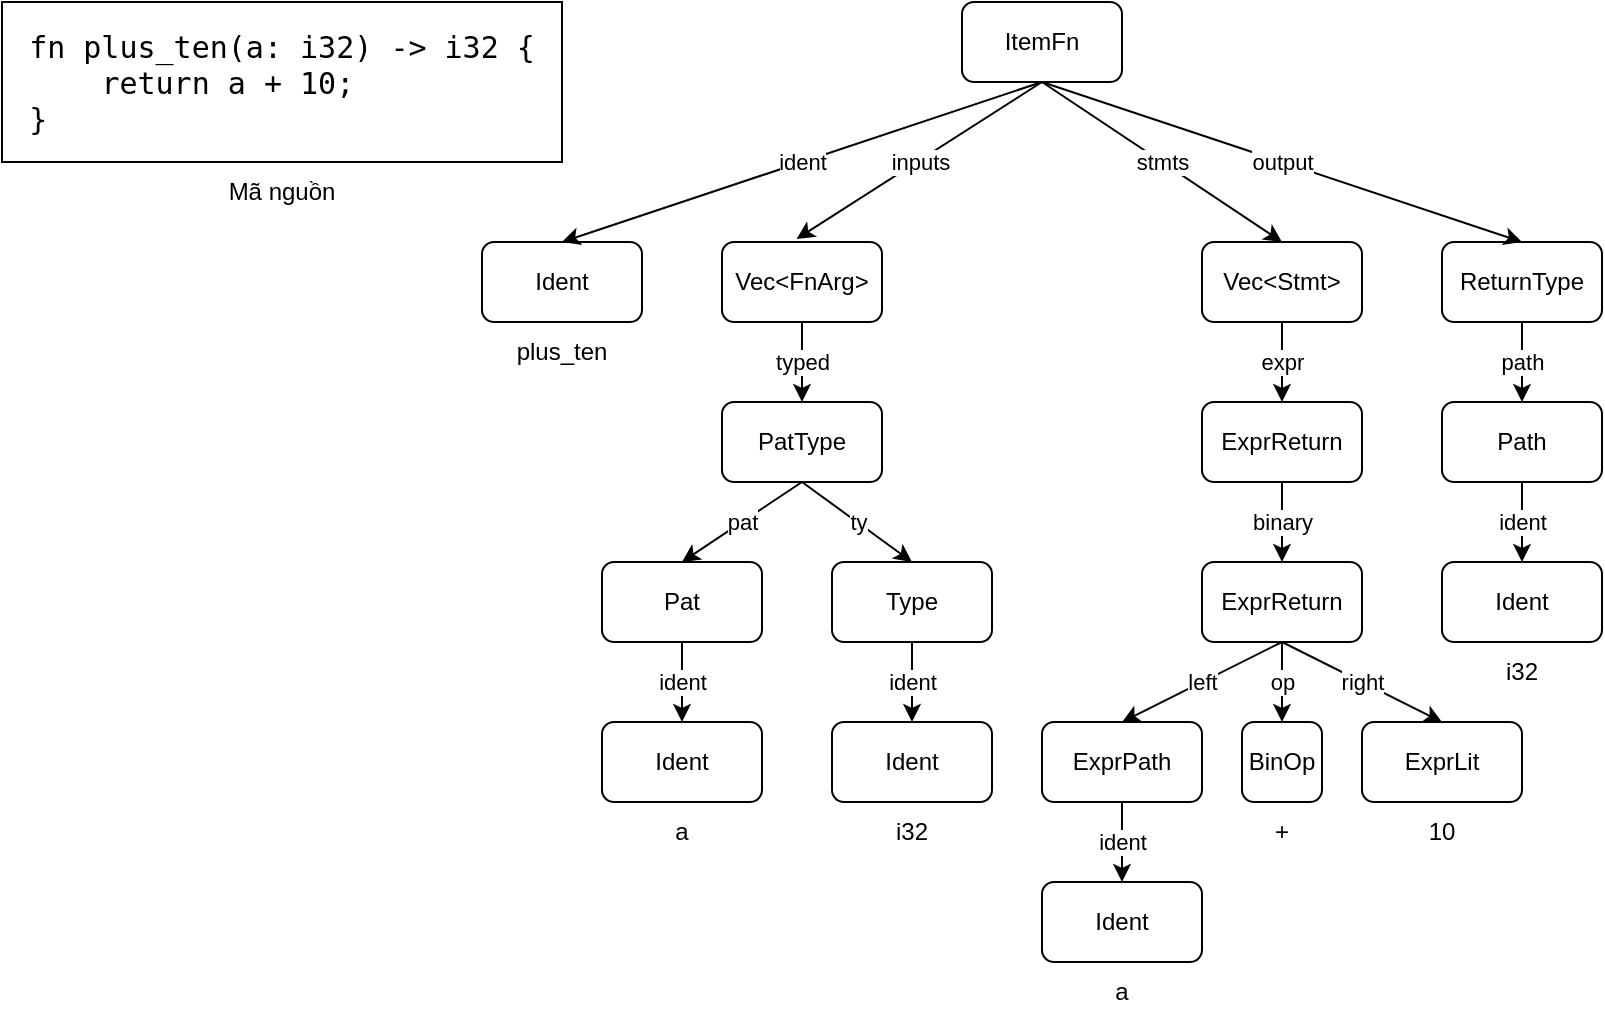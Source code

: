 <mxfile version="24.8.6">
  <diagram id="UqtiB_08HVFXYnvLfDx0" name="Page-1">
    <mxGraphModel dx="1426" dy="1014" grid="1" gridSize="10" guides="1" tooltips="1" connect="1" arrows="1" fold="1" page="1" pageScale="1" pageWidth="850" pageHeight="1100" math="0" shadow="0">
      <root>
        <mxCell id="0" />
        <mxCell id="1" parent="0" />
        <mxCell id="TMhiChGDHzvXsEVeWyzY-2" value="&lt;span style=&quot;&quot;&gt;Mã nguồn&lt;/span&gt;" style="text;strokeColor=none;align=center;fillColor=none;html=1;verticalAlign=middle;whiteSpace=wrap;rounded=0;fontStyle=0" parent="1" vertex="1">
          <mxGeometry x="150" y="240" width="60" height="30" as="geometry" />
        </mxCell>
        <mxCell id="TMhiChGDHzvXsEVeWyzY-9" value="ItemFn" style="rounded=1;whiteSpace=wrap;html=1;" parent="1" vertex="1">
          <mxGeometry x="520" y="160" width="80" height="40" as="geometry" />
        </mxCell>
        <mxCell id="TMhiChGDHzvXsEVeWyzY-10" value="Ident" style="rounded=1;whiteSpace=wrap;html=1;" parent="1" vertex="1">
          <mxGeometry x="280" y="280" width="80" height="40" as="geometry" />
        </mxCell>
        <mxCell id="TMhiChGDHzvXsEVeWyzY-14" value="Vec&amp;lt;FnArg&amp;gt;" style="rounded=1;whiteSpace=wrap;html=1;" parent="1" vertex="1">
          <mxGeometry x="400" y="280" width="80" height="40" as="geometry" />
        </mxCell>
        <mxCell id="TMhiChGDHzvXsEVeWyzY-18" value="ReturnType" style="rounded=1;whiteSpace=wrap;html=1;" parent="1" vertex="1">
          <mxGeometry x="760" y="280" width="80" height="40" as="geometry" />
        </mxCell>
        <mxCell id="TMhiChGDHzvXsEVeWyzY-22" value="Vec&amp;lt;Stmt&amp;gt;" style="rounded=1;whiteSpace=wrap;html=1;" parent="1" vertex="1">
          <mxGeometry x="640" y="280" width="80" height="40" as="geometry" />
        </mxCell>
        <mxCell id="TMhiChGDHzvXsEVeWyzY-34" value="" style="endArrow=classic;html=1;rounded=0;entryX=0.5;entryY=0;entryDx=0;entryDy=0;exitX=0.5;exitY=1;exitDx=0;exitDy=0;" parent="1" source="TMhiChGDHzvXsEVeWyzY-9" target="TMhiChGDHzvXsEVeWyzY-10" edge="1">
          <mxGeometry relative="1" as="geometry">
            <mxPoint x="370" y="390" as="sourcePoint" />
            <mxPoint x="470" y="390" as="targetPoint" />
          </mxGeometry>
        </mxCell>
        <mxCell id="TMhiChGDHzvXsEVeWyzY-35" value="ident" style="edgeLabel;resizable=0;html=1;;align=center;verticalAlign=middle;" parent="TMhiChGDHzvXsEVeWyzY-34" connectable="0" vertex="1">
          <mxGeometry relative="1" as="geometry" />
        </mxCell>
        <mxCell id="TMhiChGDHzvXsEVeWyzY-37" value="" style="endArrow=classic;html=1;rounded=0;entryX=0.5;entryY=0;entryDx=0;entryDy=0;exitX=0.5;exitY=1;exitDx=0;exitDy=0;" parent="1" source="TMhiChGDHzvXsEVeWyzY-9" target="TMhiChGDHzvXsEVeWyzY-18" edge="1">
          <mxGeometry relative="1" as="geometry">
            <mxPoint x="440" y="240" as="sourcePoint" />
            <mxPoint x="540" y="240" as="targetPoint" />
          </mxGeometry>
        </mxCell>
        <mxCell id="TMhiChGDHzvXsEVeWyzY-38" value="output" style="edgeLabel;resizable=0;html=1;;align=center;verticalAlign=middle;" parent="TMhiChGDHzvXsEVeWyzY-37" connectable="0" vertex="1">
          <mxGeometry relative="1" as="geometry" />
        </mxCell>
        <mxCell id="TMhiChGDHzvXsEVeWyzY-41" value="" style="endArrow=classic;html=1;rounded=0;entryX=0.466;entryY=-0.037;entryDx=0;entryDy=0;entryPerimeter=0;exitX=0.5;exitY=1;exitDx=0;exitDy=0;" parent="1" source="TMhiChGDHzvXsEVeWyzY-9" target="TMhiChGDHzvXsEVeWyzY-14" edge="1">
          <mxGeometry relative="1" as="geometry">
            <mxPoint x="440" y="240" as="sourcePoint" />
            <mxPoint x="540" y="240" as="targetPoint" />
          </mxGeometry>
        </mxCell>
        <mxCell id="TMhiChGDHzvXsEVeWyzY-42" value="inputs" style="edgeLabel;resizable=0;html=1;;align=center;verticalAlign=middle;" parent="TMhiChGDHzvXsEVeWyzY-41" connectable="0" vertex="1">
          <mxGeometry relative="1" as="geometry" />
        </mxCell>
        <mxCell id="TMhiChGDHzvXsEVeWyzY-43" value="" style="endArrow=classic;html=1;rounded=0;entryX=0.5;entryY=0;entryDx=0;entryDy=0;exitX=0.5;exitY=1;exitDx=0;exitDy=0;" parent="1" source="TMhiChGDHzvXsEVeWyzY-9" target="TMhiChGDHzvXsEVeWyzY-22" edge="1">
          <mxGeometry relative="1" as="geometry">
            <mxPoint x="440" y="240" as="sourcePoint" />
            <mxPoint x="540" y="240" as="targetPoint" />
          </mxGeometry>
        </mxCell>
        <mxCell id="TMhiChGDHzvXsEVeWyzY-44" value="stmts" style="edgeLabel;resizable=0;html=1;;align=center;verticalAlign=middle;" parent="TMhiChGDHzvXsEVeWyzY-43" connectable="0" vertex="1">
          <mxGeometry relative="1" as="geometry" />
        </mxCell>
        <mxCell id="TMhiChGDHzvXsEVeWyzY-45" value="Path" style="rounded=1;whiteSpace=wrap;html=1;" parent="1" vertex="1">
          <mxGeometry x="760" y="360" width="80" height="40" as="geometry" />
        </mxCell>
        <mxCell id="TMhiChGDHzvXsEVeWyzY-46" value="Ident" style="rounded=1;whiteSpace=wrap;html=1;" parent="1" vertex="1">
          <mxGeometry x="760" y="440" width="80" height="40" as="geometry" />
        </mxCell>
        <mxCell id="TMhiChGDHzvXsEVeWyzY-47" value="" style="endArrow=classic;html=1;rounded=0;entryX=0.5;entryY=0;entryDx=0;entryDy=0;exitX=0.5;exitY=1;exitDx=0;exitDy=0;" parent="1" source="TMhiChGDHzvXsEVeWyzY-18" target="TMhiChGDHzvXsEVeWyzY-45" edge="1">
          <mxGeometry relative="1" as="geometry">
            <mxPoint x="610" y="250" as="sourcePoint" />
            <mxPoint x="810" y="290" as="targetPoint" />
          </mxGeometry>
        </mxCell>
        <mxCell id="TMhiChGDHzvXsEVeWyzY-48" value="path" style="edgeLabel;resizable=0;html=1;;align=center;verticalAlign=middle;" parent="TMhiChGDHzvXsEVeWyzY-47" connectable="0" vertex="1">
          <mxGeometry relative="1" as="geometry" />
        </mxCell>
        <mxCell id="TMhiChGDHzvXsEVeWyzY-50" value="" style="endArrow=classic;html=1;rounded=0;entryX=0.5;entryY=0;entryDx=0;entryDy=0;exitX=0.5;exitY=1;exitDx=0;exitDy=0;" parent="1" source="TMhiChGDHzvXsEVeWyzY-45" target="TMhiChGDHzvXsEVeWyzY-46" edge="1">
          <mxGeometry relative="1" as="geometry">
            <mxPoint x="810" y="330" as="sourcePoint" />
            <mxPoint x="810" y="370" as="targetPoint" />
          </mxGeometry>
        </mxCell>
        <mxCell id="TMhiChGDHzvXsEVeWyzY-51" value="ident" style="edgeLabel;resizable=0;html=1;;align=center;verticalAlign=middle;" parent="TMhiChGDHzvXsEVeWyzY-50" connectable="0" vertex="1">
          <mxGeometry relative="1" as="geometry" />
        </mxCell>
        <mxCell id="TMhiChGDHzvXsEVeWyzY-52" value="PatType" style="rounded=1;whiteSpace=wrap;html=1;" parent="1" vertex="1">
          <mxGeometry x="400" y="360" width="80" height="40" as="geometry" />
        </mxCell>
        <mxCell id="TMhiChGDHzvXsEVeWyzY-53" value="" style="endArrow=classic;html=1;rounded=0;entryX=0.5;entryY=0;entryDx=0;entryDy=0;exitX=0.5;exitY=1;exitDx=0;exitDy=0;" parent="1" source="TMhiChGDHzvXsEVeWyzY-14" target="TMhiChGDHzvXsEVeWyzY-52" edge="1">
          <mxGeometry relative="1" as="geometry">
            <mxPoint x="525" y="210" as="sourcePoint" />
            <mxPoint x="442" y="289" as="targetPoint" />
          </mxGeometry>
        </mxCell>
        <mxCell id="TMhiChGDHzvXsEVeWyzY-54" value="typed" style="edgeLabel;resizable=0;html=1;;align=center;verticalAlign=middle;" parent="TMhiChGDHzvXsEVeWyzY-53" connectable="0" vertex="1">
          <mxGeometry relative="1" as="geometry" />
        </mxCell>
        <mxCell id="TMhiChGDHzvXsEVeWyzY-55" value="Pat" style="rounded=1;whiteSpace=wrap;html=1;" parent="1" vertex="1">
          <mxGeometry x="340" y="440" width="80" height="40" as="geometry" />
        </mxCell>
        <mxCell id="TMhiChGDHzvXsEVeWyzY-56" value="Type" style="rounded=1;whiteSpace=wrap;html=1;" parent="1" vertex="1">
          <mxGeometry x="455" y="440" width="80" height="40" as="geometry" />
        </mxCell>
        <mxCell id="TMhiChGDHzvXsEVeWyzY-57" value="Ident" style="rounded=1;whiteSpace=wrap;html=1;" parent="1" vertex="1">
          <mxGeometry x="340" y="520" width="80" height="40" as="geometry" />
        </mxCell>
        <mxCell id="TMhiChGDHzvXsEVeWyzY-58" value="" style="endArrow=classic;html=1;rounded=0;entryX=0.5;entryY=0;entryDx=0;entryDy=0;exitX=0.5;exitY=1;exitDx=0;exitDy=0;" parent="1" source="TMhiChGDHzvXsEVeWyzY-55" target="TMhiChGDHzvXsEVeWyzY-57" edge="1">
          <mxGeometry relative="1" as="geometry">
            <mxPoint x="380" y="510" as="sourcePoint" />
            <mxPoint x="390" y="480" as="targetPoint" />
          </mxGeometry>
        </mxCell>
        <mxCell id="TMhiChGDHzvXsEVeWyzY-59" value="ident" style="edgeLabel;resizable=0;html=1;;align=center;verticalAlign=middle;" parent="TMhiChGDHzvXsEVeWyzY-58" connectable="0" vertex="1">
          <mxGeometry relative="1" as="geometry" />
        </mxCell>
        <mxCell id="TMhiChGDHzvXsEVeWyzY-60" value="Ident" style="rounded=1;whiteSpace=wrap;html=1;" parent="1" vertex="1">
          <mxGeometry x="455" y="520" width="80" height="40" as="geometry" />
        </mxCell>
        <mxCell id="TMhiChGDHzvXsEVeWyzY-61" value="" style="endArrow=classic;html=1;rounded=0;entryX=0.5;entryY=0;entryDx=0;entryDy=0;exitX=0.5;exitY=1;exitDx=0;exitDy=0;" parent="1" source="TMhiChGDHzvXsEVeWyzY-56" target="TMhiChGDHzvXsEVeWyzY-60" edge="1">
          <mxGeometry relative="1" as="geometry">
            <mxPoint x="495" y="500" as="sourcePoint" />
            <mxPoint x="505" y="470" as="targetPoint" />
          </mxGeometry>
        </mxCell>
        <mxCell id="TMhiChGDHzvXsEVeWyzY-62" value="ident" style="edgeLabel;resizable=0;html=1;;align=center;verticalAlign=middle;" parent="TMhiChGDHzvXsEVeWyzY-61" connectable="0" vertex="1">
          <mxGeometry relative="1" as="geometry" />
        </mxCell>
        <mxCell id="TMhiChGDHzvXsEVeWyzY-64" value="" style="endArrow=classic;html=1;rounded=0;entryX=0.5;entryY=0;entryDx=0;entryDy=0;exitX=0.5;exitY=1;exitDx=0;exitDy=0;" parent="1" source="TMhiChGDHzvXsEVeWyzY-52" target="TMhiChGDHzvXsEVeWyzY-55" edge="1">
          <mxGeometry relative="1" as="geometry">
            <mxPoint x="365" y="490" as="sourcePoint" />
            <mxPoint x="365" y="530" as="targetPoint" />
          </mxGeometry>
        </mxCell>
        <mxCell id="TMhiChGDHzvXsEVeWyzY-65" value="pat" style="edgeLabel;resizable=0;html=1;;align=center;verticalAlign=middle;" parent="TMhiChGDHzvXsEVeWyzY-64" connectable="0" vertex="1">
          <mxGeometry relative="1" as="geometry" />
        </mxCell>
        <mxCell id="TMhiChGDHzvXsEVeWyzY-66" value="" style="endArrow=classic;html=1;rounded=0;entryX=0.5;entryY=0;entryDx=0;entryDy=0;exitX=0.5;exitY=1;exitDx=0;exitDy=0;" parent="1" source="TMhiChGDHzvXsEVeWyzY-52" target="TMhiChGDHzvXsEVeWyzY-56" edge="1">
          <mxGeometry relative="1" as="geometry">
            <mxPoint x="435" y="400" as="sourcePoint" />
            <mxPoint x="365" y="450" as="targetPoint" />
          </mxGeometry>
        </mxCell>
        <mxCell id="TMhiChGDHzvXsEVeWyzY-67" value="ty" style="edgeLabel;resizable=0;html=1;;align=center;verticalAlign=middle;" parent="TMhiChGDHzvXsEVeWyzY-66" connectable="0" vertex="1">
          <mxGeometry relative="1" as="geometry" />
        </mxCell>
        <mxCell id="TMhiChGDHzvXsEVeWyzY-69" value="ExprReturn" style="rounded=1;whiteSpace=wrap;html=1;" parent="1" vertex="1">
          <mxGeometry x="640" y="360" width="80" height="40" as="geometry" />
        </mxCell>
        <mxCell id="TMhiChGDHzvXsEVeWyzY-70" value="" style="endArrow=classic;html=1;rounded=0;entryX=0.5;entryY=0;entryDx=0;entryDy=0;exitX=0.5;exitY=1;exitDx=0;exitDy=0;" parent="1" source="TMhiChGDHzvXsEVeWyzY-22" target="TMhiChGDHzvXsEVeWyzY-69" edge="1">
          <mxGeometry relative="1" as="geometry">
            <mxPoint x="490" y="330" as="sourcePoint" />
            <mxPoint x="490" y="370" as="targetPoint" />
          </mxGeometry>
        </mxCell>
        <mxCell id="TMhiChGDHzvXsEVeWyzY-71" value="expr" style="edgeLabel;resizable=0;html=1;;align=center;verticalAlign=middle;" parent="TMhiChGDHzvXsEVeWyzY-70" connectable="0" vertex="1">
          <mxGeometry relative="1" as="geometry" />
        </mxCell>
        <mxCell id="TMhiChGDHzvXsEVeWyzY-72" value="ExprReturn" style="rounded=1;whiteSpace=wrap;html=1;" parent="1" vertex="1">
          <mxGeometry x="640" y="440" width="80" height="40" as="geometry" />
        </mxCell>
        <mxCell id="TMhiChGDHzvXsEVeWyzY-73" value="" style="endArrow=classic;html=1;rounded=0;entryX=0.5;entryY=0;entryDx=0;entryDy=0;exitX=0.5;exitY=1;exitDx=0;exitDy=0;" parent="1" source="TMhiChGDHzvXsEVeWyzY-69" target="TMhiChGDHzvXsEVeWyzY-72" edge="1">
          <mxGeometry relative="1" as="geometry">
            <mxPoint x="690" y="330" as="sourcePoint" />
            <mxPoint x="690" y="370" as="targetPoint" />
          </mxGeometry>
        </mxCell>
        <mxCell id="TMhiChGDHzvXsEVeWyzY-74" value="binary" style="edgeLabel;resizable=0;html=1;;align=center;verticalAlign=middle;" parent="TMhiChGDHzvXsEVeWyzY-73" connectable="0" vertex="1">
          <mxGeometry relative="1" as="geometry" />
        </mxCell>
        <mxCell id="TMhiChGDHzvXsEVeWyzY-75" value="ExprPath" style="rounded=1;whiteSpace=wrap;html=1;" parent="1" vertex="1">
          <mxGeometry x="560" y="520" width="80" height="40" as="geometry" />
        </mxCell>
        <mxCell id="TMhiChGDHzvXsEVeWyzY-76" value="BinOp" style="rounded=1;whiteSpace=wrap;html=1;" parent="1" vertex="1">
          <mxGeometry x="660" y="520" width="40" height="40" as="geometry" />
        </mxCell>
        <mxCell id="TMhiChGDHzvXsEVeWyzY-77" value="ExprLit" style="rounded=1;whiteSpace=wrap;html=1;" parent="1" vertex="1">
          <mxGeometry x="720" y="520" width="80" height="40" as="geometry" />
        </mxCell>
        <mxCell id="TMhiChGDHzvXsEVeWyzY-80" value="Ident" style="rounded=1;whiteSpace=wrap;html=1;" parent="1" vertex="1">
          <mxGeometry x="560" y="600" width="80" height="40" as="geometry" />
        </mxCell>
        <mxCell id="TMhiChGDHzvXsEVeWyzY-81" value="" style="endArrow=classic;html=1;rounded=0;entryX=0.5;entryY=0;entryDx=0;entryDy=0;exitX=0.5;exitY=1;exitDx=0;exitDy=0;" parent="1" source="TMhiChGDHzvXsEVeWyzY-75" target="TMhiChGDHzvXsEVeWyzY-80" edge="1">
          <mxGeometry relative="1" as="geometry">
            <mxPoint x="600" y="560" as="sourcePoint" />
            <mxPoint x="610" y="530" as="targetPoint" />
          </mxGeometry>
        </mxCell>
        <mxCell id="TMhiChGDHzvXsEVeWyzY-82" value="ident" style="edgeLabel;resizable=0;html=1;;align=center;verticalAlign=middle;" parent="TMhiChGDHzvXsEVeWyzY-81" connectable="0" vertex="1">
          <mxGeometry relative="1" as="geometry" />
        </mxCell>
        <mxCell id="TMhiChGDHzvXsEVeWyzY-83" value="" style="endArrow=classic;html=1;rounded=0;entryX=0.5;entryY=0;entryDx=0;entryDy=0;exitX=0.5;exitY=1;exitDx=0;exitDy=0;" parent="1" source="TMhiChGDHzvXsEVeWyzY-72" target="TMhiChGDHzvXsEVeWyzY-75" edge="1">
          <mxGeometry relative="1" as="geometry">
            <mxPoint x="680" y="490" as="sourcePoint" />
            <mxPoint x="690" y="450" as="targetPoint" />
          </mxGeometry>
        </mxCell>
        <mxCell id="TMhiChGDHzvXsEVeWyzY-84" value="left" style="edgeLabel;resizable=0;html=1;;align=center;verticalAlign=middle;" parent="TMhiChGDHzvXsEVeWyzY-83" connectable="0" vertex="1">
          <mxGeometry relative="1" as="geometry" />
        </mxCell>
        <mxCell id="TMhiChGDHzvXsEVeWyzY-85" value="" style="endArrow=classic;html=1;rounded=0;entryX=0.5;entryY=0;entryDx=0;entryDy=0;exitX=0.5;exitY=1;exitDx=0;exitDy=0;" parent="1" source="TMhiChGDHzvXsEVeWyzY-72" target="TMhiChGDHzvXsEVeWyzY-76" edge="1">
          <mxGeometry relative="1" as="geometry">
            <mxPoint x="690" y="490" as="sourcePoint" />
            <mxPoint x="610" y="530" as="targetPoint" />
          </mxGeometry>
        </mxCell>
        <mxCell id="TMhiChGDHzvXsEVeWyzY-86" value="op" style="edgeLabel;resizable=0;html=1;;align=center;verticalAlign=middle;" parent="TMhiChGDHzvXsEVeWyzY-85" connectable="0" vertex="1">
          <mxGeometry relative="1" as="geometry" />
        </mxCell>
        <mxCell id="TMhiChGDHzvXsEVeWyzY-88" value="" style="endArrow=classic;html=1;rounded=0;entryX=0.5;entryY=0;entryDx=0;entryDy=0;exitX=0.5;exitY=1;exitDx=0;exitDy=0;" parent="1" source="TMhiChGDHzvXsEVeWyzY-72" target="TMhiChGDHzvXsEVeWyzY-77" edge="1">
          <mxGeometry relative="1" as="geometry">
            <mxPoint x="690" y="490" as="sourcePoint" />
            <mxPoint x="610" y="530" as="targetPoint" />
          </mxGeometry>
        </mxCell>
        <mxCell id="TMhiChGDHzvXsEVeWyzY-89" value="right" style="edgeLabel;resizable=0;html=1;;align=center;verticalAlign=middle;" parent="TMhiChGDHzvXsEVeWyzY-88" connectable="0" vertex="1">
          <mxGeometry relative="1" as="geometry" />
        </mxCell>
        <mxCell id="TMhiChGDHzvXsEVeWyzY-92" value="a" style="text;strokeColor=none;align=center;fillColor=none;html=1;verticalAlign=middle;whiteSpace=wrap;rounded=0;" parent="1" vertex="1">
          <mxGeometry x="350" y="560" width="60" height="30" as="geometry" />
        </mxCell>
        <mxCell id="TMhiChGDHzvXsEVeWyzY-93" value="i32" style="text;strokeColor=none;align=center;fillColor=none;html=1;verticalAlign=middle;whiteSpace=wrap;rounded=0;" parent="1" vertex="1">
          <mxGeometry x="465" y="560" width="60" height="30" as="geometry" />
        </mxCell>
        <mxCell id="TMhiChGDHzvXsEVeWyzY-94" value="plus_ten" style="text;strokeColor=none;align=center;fillColor=none;html=1;verticalAlign=middle;whiteSpace=wrap;rounded=0;" parent="1" vertex="1">
          <mxGeometry x="290" y="320" width="60" height="30" as="geometry" />
        </mxCell>
        <mxCell id="TMhiChGDHzvXsEVeWyzY-95" value="a" style="text;strokeColor=none;align=center;fillColor=none;html=1;verticalAlign=middle;whiteSpace=wrap;rounded=0;" parent="1" vertex="1">
          <mxGeometry x="570" y="640" width="60" height="30" as="geometry" />
        </mxCell>
        <mxCell id="TMhiChGDHzvXsEVeWyzY-96" value="10" style="text;strokeColor=none;align=center;fillColor=none;html=1;verticalAlign=middle;whiteSpace=wrap;rounded=0;" parent="1" vertex="1">
          <mxGeometry x="730" y="560" width="60" height="30" as="geometry" />
        </mxCell>
        <mxCell id="TMhiChGDHzvXsEVeWyzY-97" value="+" style="text;strokeColor=none;align=center;fillColor=none;html=1;verticalAlign=middle;whiteSpace=wrap;rounded=0;" parent="1" vertex="1">
          <mxGeometry x="650" y="560" width="60" height="30" as="geometry" />
        </mxCell>
        <mxCell id="TMhiChGDHzvXsEVeWyzY-98" value="i32" style="text;strokeColor=none;align=center;fillColor=none;html=1;verticalAlign=middle;whiteSpace=wrap;rounded=0;" parent="1" vertex="1">
          <mxGeometry x="770" y="480" width="60" height="30" as="geometry" />
        </mxCell>
        <mxCell id="OOKuiqzjAS7P1QZxqLEm-1" value="&lt;div style=&quot;text-align: justify; font-family: &amp;quot;JetBrains Mono NL&amp;quot;, &amp;quot;Fira Code&amp;quot;, Hack, Consolas, &amp;quot;Cascadia Code&amp;quot;, &amp;quot;Source Code Pro&amp;quot;, &amp;quot;Droid Sans Mono&amp;quot;, &amp;quot;monospace&amp;quot;, monospace; font-size: 15px; font-weight: 500; white-space: pre;&quot;&gt;&lt;span style=&quot;&quot;&gt;fn&lt;/span&gt;&lt;span style=&quot;&quot;&gt; &lt;/span&gt;&lt;span style=&quot;&quot;&gt;plus_ten&lt;/span&gt;&lt;span style=&quot;&quot;&gt;(a&lt;/span&gt;&lt;span style=&quot;&quot;&gt;:&lt;/span&gt;&lt;span style=&quot;&quot;&gt; &lt;/span&gt;&lt;span style=&quot;&quot;&gt;i32&lt;/span&gt;&lt;span style=&quot;&quot;&gt;) &lt;/span&gt;&lt;span style=&quot;&quot;&gt;-&amp;gt;&lt;/span&gt;&lt;span style=&quot;&quot;&gt; &lt;/span&gt;&lt;span style=&quot;&quot;&gt;i32&lt;/span&gt;&lt;span style=&quot;&quot;&gt; {&lt;/span&gt;&lt;/div&gt;&lt;div style=&quot;text-align: justify; font-family: &amp;quot;JetBrains Mono NL&amp;quot;, &amp;quot;Fira Code&amp;quot;, Hack, Consolas, &amp;quot;Cascadia Code&amp;quot;, &amp;quot;Source Code Pro&amp;quot;, &amp;quot;Droid Sans Mono&amp;quot;, &amp;quot;monospace&amp;quot;, monospace; font-size: 15px; font-weight: 500; white-space: pre;&quot;&gt;&lt;span style=&quot;&quot;&gt;    &lt;/span&gt;&lt;span style=&quot;&quot;&gt;return&lt;/span&gt;&lt;span style=&quot;&quot;&gt; a &lt;/span&gt;&lt;span style=&quot;&quot;&gt;+&lt;/span&gt;&lt;span style=&quot;&quot;&gt; &lt;/span&gt;&lt;span style=&quot;&quot;&gt;10&lt;/span&gt;&lt;span style=&quot;&quot;&gt;;&lt;/span&gt;&lt;/div&gt;&lt;div style=&quot;text-align: justify; font-family: &amp;quot;JetBrains Mono NL&amp;quot;, &amp;quot;Fira Code&amp;quot;, Hack, Consolas, &amp;quot;Cascadia Code&amp;quot;, &amp;quot;Source Code Pro&amp;quot;, &amp;quot;Droid Sans Mono&amp;quot;, &amp;quot;monospace&amp;quot;, monospace; font-size: 15px; font-weight: 500; white-space: pre;&quot;&gt;&lt;span style=&quot;&quot;&gt;}&lt;/span&gt;&lt;/div&gt;" style="rounded=0;whiteSpace=wrap;html=1;fontColor=default;align=center;labelPosition=center;verticalLabelPosition=middle;verticalAlign=middle;" vertex="1" parent="1">
          <mxGeometry x="40" y="160" width="280" height="80" as="geometry" />
        </mxCell>
      </root>
    </mxGraphModel>
  </diagram>
</mxfile>
